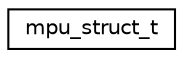 digraph "Graphical Class Hierarchy"
{
  edge [fontname="Helvetica",fontsize="10",labelfontname="Helvetica",labelfontsize="10"];
  node [fontname="Helvetica",fontsize="10",shape=record];
  rankdir="LR";
  Node1 [label="mpu_struct_t",height=0.2,width=0.4,color="black", fillcolor="white", style="filled",URL="$structmpu__struct__t.html"];
}

